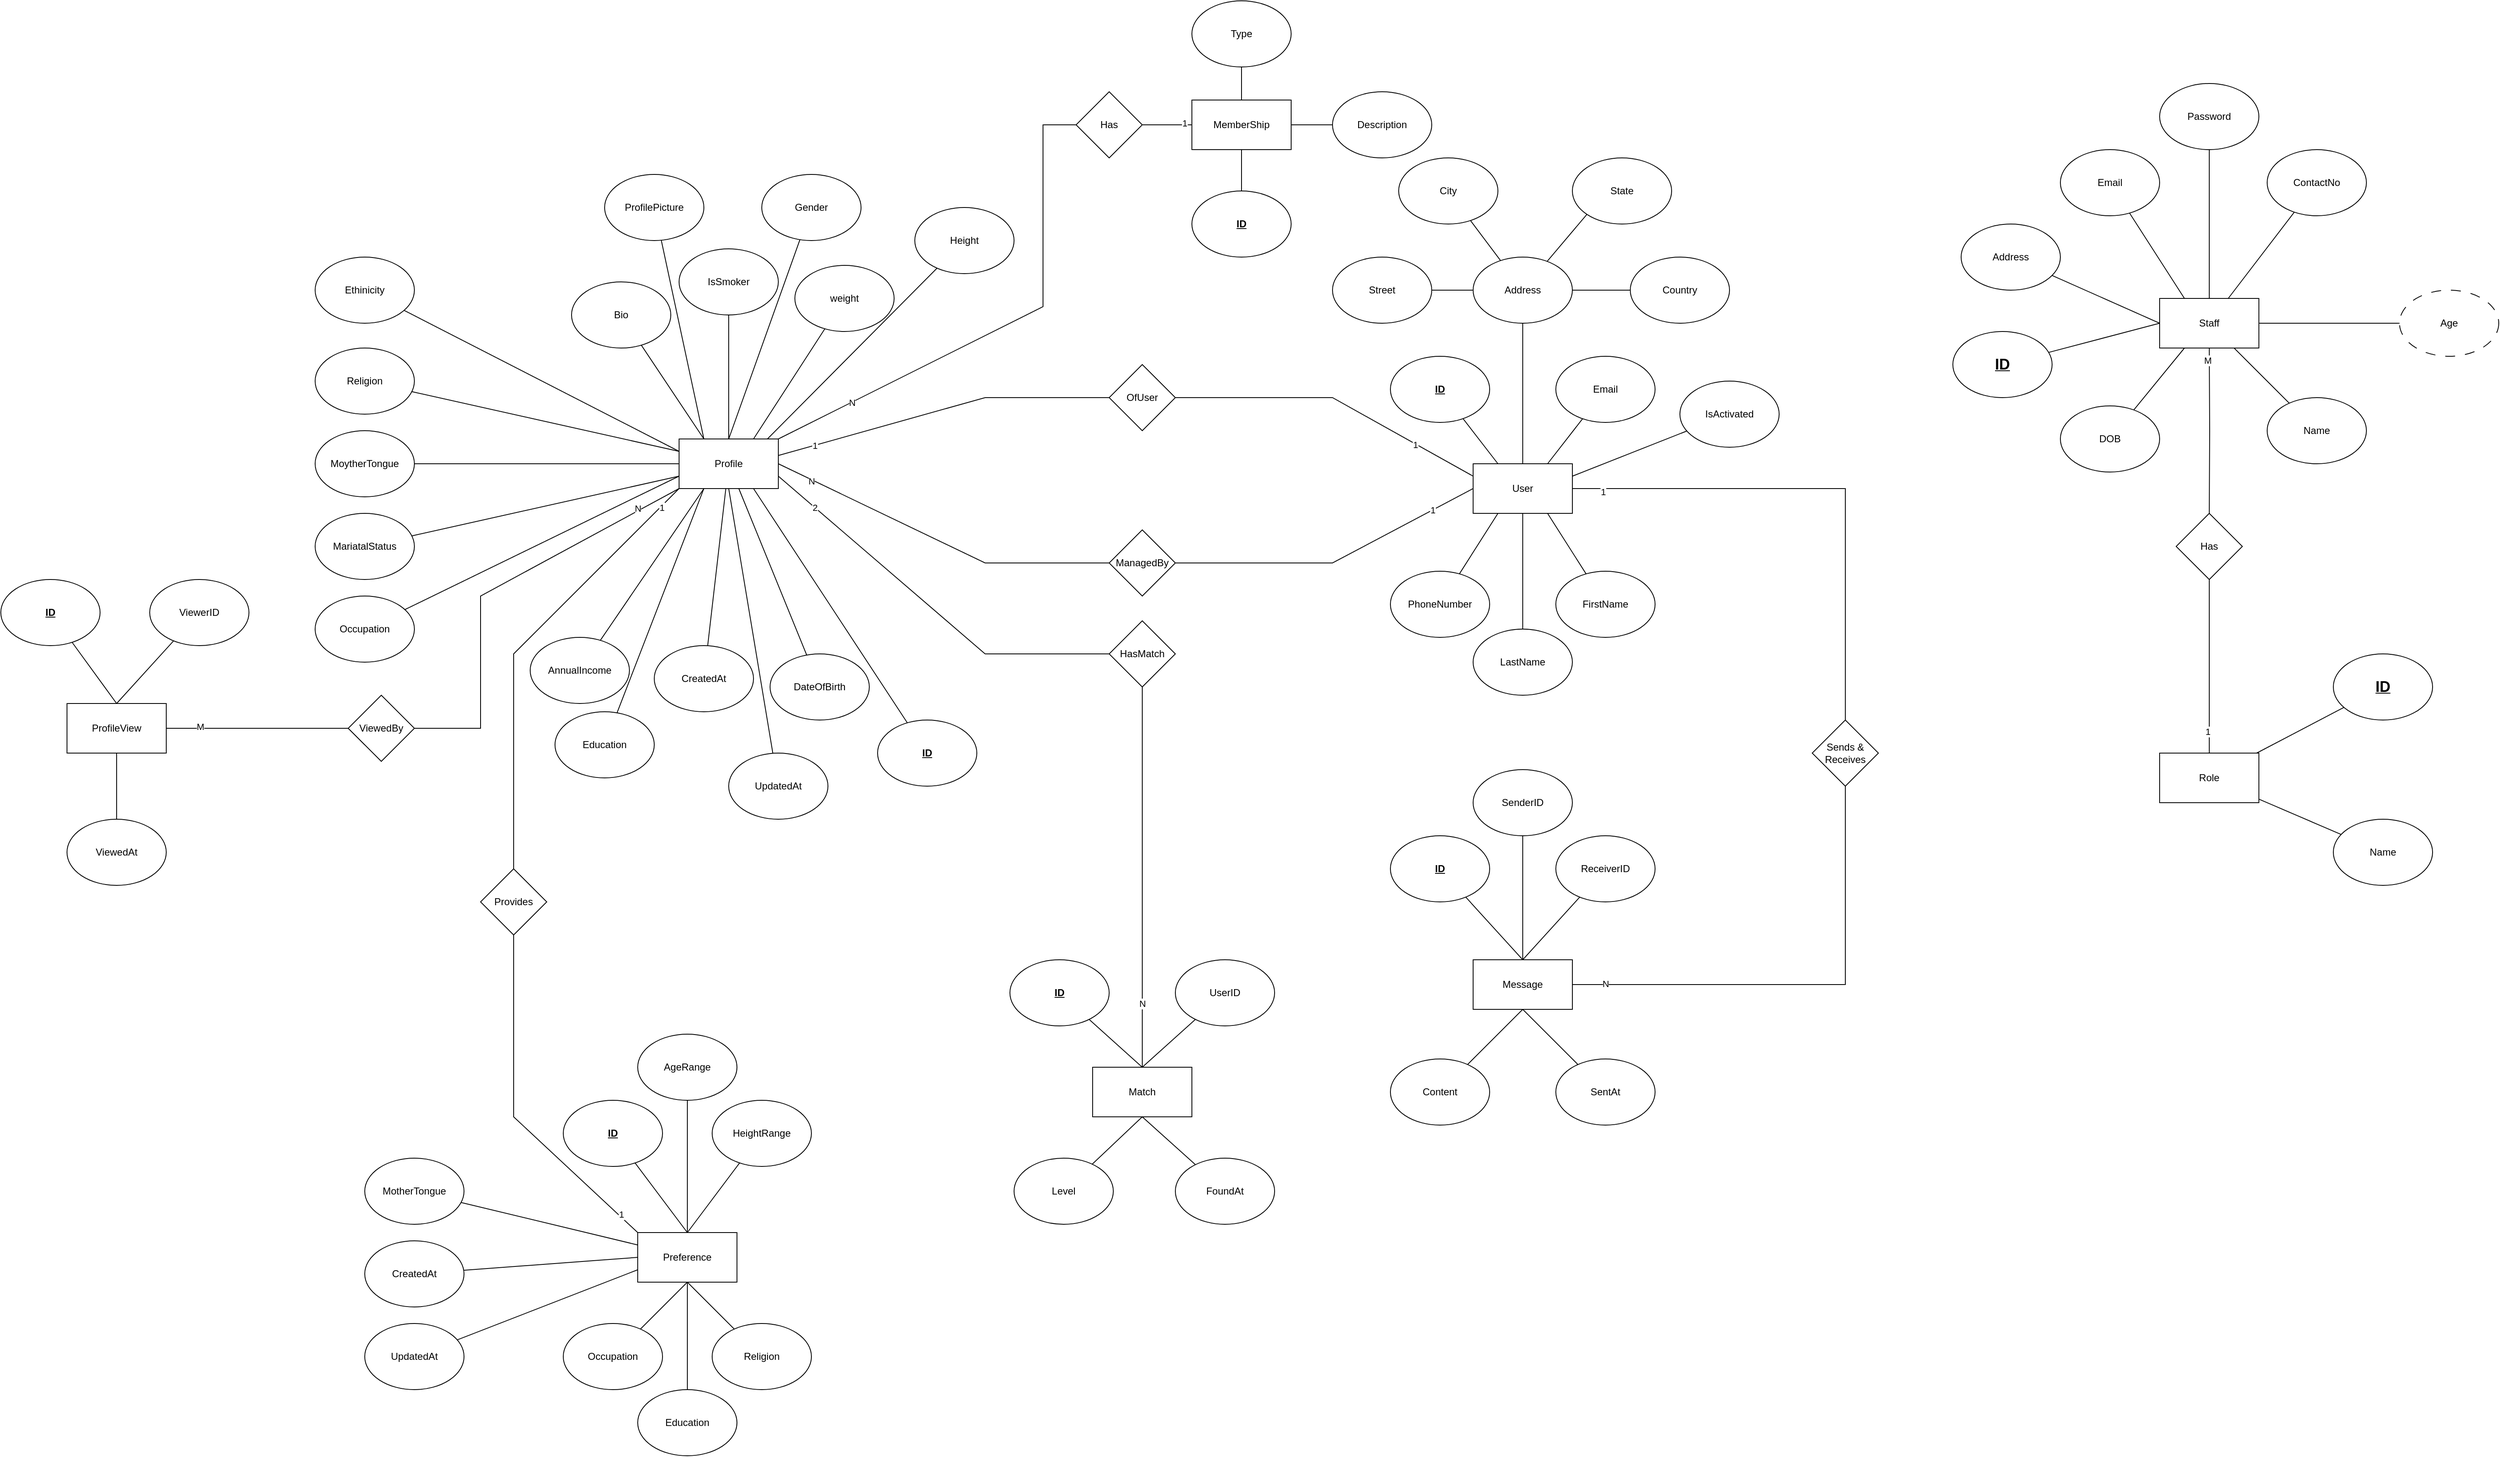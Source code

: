 <mxfile version="24.3.1" type="device">
  <diagram id="R2lEEEUBdFMjLlhIrx00" name="Page-1">
    <mxGraphModel dx="2096" dy="1681" grid="1" gridSize="10" guides="1" tooltips="1" connect="1" arrows="1" fold="1" page="1" pageScale="1" pageWidth="850" pageHeight="1100" math="0" shadow="0" extFonts="Permanent Marker^https://fonts.googleapis.com/css?family=Permanent+Marker">
      <root>
        <mxCell id="0" />
        <mxCell id="1" parent="0" />
        <mxCell id="hpJ25cg99E9ZZXq1IkF3-1" value="Profile" style="rounded=0;whiteSpace=wrap;html=1;" vertex="1" parent="1">
          <mxGeometry x="80" y="520" width="120" height="60" as="geometry" />
        </mxCell>
        <mxCell id="hpJ25cg99E9ZZXq1IkF3-52" style="edgeStyle=none;rounded=0;orthogonalLoop=1;jettySize=auto;html=1;entryX=1;entryY=0.5;entryDx=0;entryDy=0;endArrow=none;endFill=0;exitX=0;exitY=0.25;exitDx=0;exitDy=0;" edge="1" parent="1" source="hpJ25cg99E9ZZXq1IkF3-2" target="hpJ25cg99E9ZZXq1IkF3-50">
          <mxGeometry relative="1" as="geometry">
            <Array as="points">
              <mxPoint x="870" y="470" />
            </Array>
          </mxGeometry>
        </mxCell>
        <mxCell id="hpJ25cg99E9ZZXq1IkF3-54" value="1" style="edgeLabel;html=1;align=center;verticalAlign=middle;resizable=0;points=[];" vertex="1" connectable="0" parent="hpJ25cg99E9ZZXq1IkF3-52">
          <mxGeometry x="-0.583" y="1" relative="1" as="geometry">
            <mxPoint as="offset" />
          </mxGeometry>
        </mxCell>
        <mxCell id="hpJ25cg99E9ZZXq1IkF3-2" value="User" style="rounded=0;whiteSpace=wrap;html=1;" vertex="1" parent="1">
          <mxGeometry x="1040" y="550" width="120" height="60" as="geometry" />
        </mxCell>
        <mxCell id="hpJ25cg99E9ZZXq1IkF3-32" style="edgeStyle=none;rounded=0;orthogonalLoop=1;jettySize=auto;html=1;entryX=0.75;entryY=1;entryDx=0;entryDy=0;endArrow=none;endFill=0;" edge="1" parent="1" source="hpJ25cg99E9ZZXq1IkF3-3" target="hpJ25cg99E9ZZXq1IkF3-1">
          <mxGeometry relative="1" as="geometry" />
        </mxCell>
        <mxCell id="hpJ25cg99E9ZZXq1IkF3-3" value="&lt;b&gt;&lt;u&gt;ID&lt;/u&gt;&lt;/b&gt;" style="ellipse;whiteSpace=wrap;html=1;" vertex="1" parent="1">
          <mxGeometry x="320" y="860" width="120" height="80" as="geometry" />
        </mxCell>
        <mxCell id="hpJ25cg99E9ZZXq1IkF3-47" style="edgeStyle=none;rounded=0;orthogonalLoop=1;jettySize=auto;html=1;entryX=0.75;entryY=1;entryDx=0;entryDy=0;endArrow=none;endFill=0;" edge="1" parent="1" source="hpJ25cg99E9ZZXq1IkF3-4" target="hpJ25cg99E9ZZXq1IkF3-2">
          <mxGeometry relative="1" as="geometry" />
        </mxCell>
        <mxCell id="hpJ25cg99E9ZZXq1IkF3-4" value="FirstName" style="ellipse;whiteSpace=wrap;html=1;" vertex="1" parent="1">
          <mxGeometry x="1140" y="680" width="120" height="80" as="geometry" />
        </mxCell>
        <mxCell id="hpJ25cg99E9ZZXq1IkF3-42" style="edgeStyle=none;rounded=0;orthogonalLoop=1;jettySize=auto;html=1;entryX=0;entryY=0.25;entryDx=0;entryDy=0;endArrow=none;endFill=0;" edge="1" parent="1" source="hpJ25cg99E9ZZXq1IkF3-5" target="hpJ25cg99E9ZZXq1IkF3-1">
          <mxGeometry relative="1" as="geometry" />
        </mxCell>
        <mxCell id="hpJ25cg99E9ZZXq1IkF3-5" value="Ethinicity" style="ellipse;whiteSpace=wrap;html=1;" vertex="1" parent="1">
          <mxGeometry x="-360" y="300" width="120" height="80" as="geometry" />
        </mxCell>
        <mxCell id="hpJ25cg99E9ZZXq1IkF3-49" style="edgeStyle=none;rounded=0;orthogonalLoop=1;jettySize=auto;html=1;entryX=0.25;entryY=1;entryDx=0;entryDy=0;endArrow=none;endFill=0;" edge="1" parent="1" source="hpJ25cg99E9ZZXq1IkF3-6" target="hpJ25cg99E9ZZXq1IkF3-2">
          <mxGeometry relative="1" as="geometry" />
        </mxCell>
        <mxCell id="hpJ25cg99E9ZZXq1IkF3-6" value="PhoneNumber" style="ellipse;whiteSpace=wrap;html=1;" vertex="1" parent="1">
          <mxGeometry x="940" y="680" width="120" height="80" as="geometry" />
        </mxCell>
        <mxCell id="hpJ25cg99E9ZZXq1IkF3-29" style="edgeStyle=none;rounded=0;orthogonalLoop=1;jettySize=auto;html=1;entryX=0.5;entryY=0;entryDx=0;entryDy=0;endArrow=none;endFill=0;" edge="1" parent="1" source="hpJ25cg99E9ZZXq1IkF3-7" target="hpJ25cg99E9ZZXq1IkF3-1">
          <mxGeometry relative="1" as="geometry" />
        </mxCell>
        <mxCell id="hpJ25cg99E9ZZXq1IkF3-7" value="Gender" style="ellipse;whiteSpace=wrap;html=1;" vertex="1" parent="1">
          <mxGeometry x="180" y="200" width="120" height="80" as="geometry" />
        </mxCell>
        <mxCell id="hpJ25cg99E9ZZXq1IkF3-48" style="edgeStyle=none;rounded=0;orthogonalLoop=1;jettySize=auto;html=1;entryX=0.5;entryY=1;entryDx=0;entryDy=0;endArrow=none;endFill=0;" edge="1" parent="1" source="hpJ25cg99E9ZZXq1IkF3-8" target="hpJ25cg99E9ZZXq1IkF3-2">
          <mxGeometry relative="1" as="geometry" />
        </mxCell>
        <mxCell id="hpJ25cg99E9ZZXq1IkF3-8" value="LastName" style="ellipse;whiteSpace=wrap;html=1;" vertex="1" parent="1">
          <mxGeometry x="1040" y="750" width="120" height="80" as="geometry" />
        </mxCell>
        <mxCell id="hpJ25cg99E9ZZXq1IkF3-33" style="edgeStyle=none;rounded=0;orthogonalLoop=1;jettySize=auto;html=1;endArrow=none;endFill=0;" edge="1" parent="1" source="hpJ25cg99E9ZZXq1IkF3-9" target="hpJ25cg99E9ZZXq1IkF3-1">
          <mxGeometry relative="1" as="geometry" />
        </mxCell>
        <mxCell id="hpJ25cg99E9ZZXq1IkF3-9" value="DateOfBirth" style="ellipse;whiteSpace=wrap;html=1;" vertex="1" parent="1">
          <mxGeometry x="190" y="780" width="120" height="80" as="geometry" />
        </mxCell>
        <mxCell id="hpJ25cg99E9ZZXq1IkF3-45" style="edgeStyle=none;rounded=0;orthogonalLoop=1;jettySize=auto;html=1;entryX=0.75;entryY=0;entryDx=0;entryDy=0;endArrow=none;endFill=0;" edge="1" parent="1" source="hpJ25cg99E9ZZXq1IkF3-10" target="hpJ25cg99E9ZZXq1IkF3-2">
          <mxGeometry relative="1" as="geometry" />
        </mxCell>
        <mxCell id="hpJ25cg99E9ZZXq1IkF3-10" value="Email" style="ellipse;whiteSpace=wrap;html=1;" vertex="1" parent="1">
          <mxGeometry x="1140" y="420" width="120" height="80" as="geometry" />
        </mxCell>
        <mxCell id="hpJ25cg99E9ZZXq1IkF3-41" style="edgeStyle=none;rounded=0;orthogonalLoop=1;jettySize=auto;html=1;entryX=0;entryY=0.25;entryDx=0;entryDy=0;endArrow=none;endFill=0;" edge="1" parent="1" source="hpJ25cg99E9ZZXq1IkF3-11" target="hpJ25cg99E9ZZXq1IkF3-1">
          <mxGeometry relative="1" as="geometry" />
        </mxCell>
        <mxCell id="hpJ25cg99E9ZZXq1IkF3-11" value="Religion" style="ellipse;whiteSpace=wrap;html=1;" vertex="1" parent="1">
          <mxGeometry x="-360" y="410" width="120" height="80" as="geometry" />
        </mxCell>
        <mxCell id="hpJ25cg99E9ZZXq1IkF3-44" style="edgeStyle=none;rounded=0;orthogonalLoop=1;jettySize=auto;html=1;endArrow=none;endFill=0;" edge="1" parent="1" source="hpJ25cg99E9ZZXq1IkF3-12" target="hpJ25cg99E9ZZXq1IkF3-2">
          <mxGeometry relative="1" as="geometry" />
        </mxCell>
        <mxCell id="hpJ25cg99E9ZZXq1IkF3-308" style="edgeStyle=none;rounded=0;orthogonalLoop=1;jettySize=auto;html=1;entryX=0;entryY=0.5;entryDx=0;entryDy=0;endArrow=none;endFill=0;" edge="1" parent="1" source="hpJ25cg99E9ZZXq1IkF3-12" target="hpJ25cg99E9ZZXq1IkF3-307">
          <mxGeometry relative="1" as="geometry" />
        </mxCell>
        <mxCell id="hpJ25cg99E9ZZXq1IkF3-309" style="edgeStyle=none;rounded=0;orthogonalLoop=1;jettySize=auto;html=1;entryX=0;entryY=1;entryDx=0;entryDy=0;endArrow=none;endFill=0;" edge="1" parent="1" source="hpJ25cg99E9ZZXq1IkF3-12" target="hpJ25cg99E9ZZXq1IkF3-306">
          <mxGeometry relative="1" as="geometry" />
        </mxCell>
        <mxCell id="hpJ25cg99E9ZZXq1IkF3-310" style="edgeStyle=none;rounded=0;orthogonalLoop=1;jettySize=auto;html=1;endArrow=none;endFill=0;" edge="1" parent="1" source="hpJ25cg99E9ZZXq1IkF3-12" target="hpJ25cg99E9ZZXq1IkF3-305">
          <mxGeometry relative="1" as="geometry" />
        </mxCell>
        <mxCell id="hpJ25cg99E9ZZXq1IkF3-311" style="edgeStyle=none;rounded=0;orthogonalLoop=1;jettySize=auto;html=1;endArrow=none;endFill=0;" edge="1" parent="1" source="hpJ25cg99E9ZZXq1IkF3-12" target="hpJ25cg99E9ZZXq1IkF3-304">
          <mxGeometry relative="1" as="geometry" />
        </mxCell>
        <mxCell id="hpJ25cg99E9ZZXq1IkF3-12" value="Address" style="ellipse;whiteSpace=wrap;html=1;" vertex="1" parent="1">
          <mxGeometry x="1040" y="300" width="120" height="80" as="geometry" />
        </mxCell>
        <mxCell id="hpJ25cg99E9ZZXq1IkF3-40" style="edgeStyle=none;rounded=0;orthogonalLoop=1;jettySize=auto;html=1;entryX=0;entryY=0.5;entryDx=0;entryDy=0;endArrow=none;endFill=0;" edge="1" parent="1" source="hpJ25cg99E9ZZXq1IkF3-13" target="hpJ25cg99E9ZZXq1IkF3-1">
          <mxGeometry relative="1" as="geometry" />
        </mxCell>
        <mxCell id="hpJ25cg99E9ZZXq1IkF3-13" value="MoytherTongue" style="ellipse;whiteSpace=wrap;html=1;" vertex="1" parent="1">
          <mxGeometry x="-360" y="510" width="120" height="80" as="geometry" />
        </mxCell>
        <mxCell id="hpJ25cg99E9ZZXq1IkF3-36" style="edgeStyle=none;rounded=0;orthogonalLoop=1;jettySize=auto;html=1;entryX=0.25;entryY=1;entryDx=0;entryDy=0;endArrow=none;endFill=0;" edge="1" parent="1" source="hpJ25cg99E9ZZXq1IkF3-14" target="hpJ25cg99E9ZZXq1IkF3-1">
          <mxGeometry relative="1" as="geometry" />
        </mxCell>
        <mxCell id="hpJ25cg99E9ZZXq1IkF3-14" value="Education" style="ellipse;whiteSpace=wrap;html=1;" vertex="1" parent="1">
          <mxGeometry x="-70" y="850" width="120" height="80" as="geometry" />
        </mxCell>
        <mxCell id="hpJ25cg99E9ZZXq1IkF3-38" style="edgeStyle=none;rounded=0;orthogonalLoop=1;jettySize=auto;html=1;entryX=0;entryY=0.75;entryDx=0;entryDy=0;endArrow=none;endFill=0;" edge="1" parent="1" source="hpJ25cg99E9ZZXq1IkF3-15" target="hpJ25cg99E9ZZXq1IkF3-1">
          <mxGeometry relative="1" as="geometry" />
        </mxCell>
        <mxCell id="hpJ25cg99E9ZZXq1IkF3-15" value="Occupation" style="ellipse;whiteSpace=wrap;html=1;" vertex="1" parent="1">
          <mxGeometry x="-360" y="710" width="120" height="80" as="geometry" />
        </mxCell>
        <mxCell id="hpJ25cg99E9ZZXq1IkF3-37" style="edgeStyle=none;rounded=0;orthogonalLoop=1;jettySize=auto;html=1;entryX=0.25;entryY=1;entryDx=0;entryDy=0;endArrow=none;endFill=0;" edge="1" parent="1" source="hpJ25cg99E9ZZXq1IkF3-16" target="hpJ25cg99E9ZZXq1IkF3-1">
          <mxGeometry relative="1" as="geometry" />
        </mxCell>
        <mxCell id="hpJ25cg99E9ZZXq1IkF3-16" value="AnnualIncome" style="ellipse;whiteSpace=wrap;html=1;" vertex="1" parent="1">
          <mxGeometry x="-100" y="760" width="120" height="80" as="geometry" />
        </mxCell>
        <mxCell id="hpJ25cg99E9ZZXq1IkF3-31" style="edgeStyle=none;rounded=0;orthogonalLoop=1;jettySize=auto;html=1;entryX=0.888;entryY=0.004;entryDx=0;entryDy=0;endArrow=none;endFill=0;entryPerimeter=0;" edge="1" parent="1" source="hpJ25cg99E9ZZXq1IkF3-17" target="hpJ25cg99E9ZZXq1IkF3-1">
          <mxGeometry relative="1" as="geometry" />
        </mxCell>
        <mxCell id="hpJ25cg99E9ZZXq1IkF3-17" value="Height" style="ellipse;whiteSpace=wrap;html=1;" vertex="1" parent="1">
          <mxGeometry x="365" y="240" width="120" height="80" as="geometry" />
        </mxCell>
        <mxCell id="hpJ25cg99E9ZZXq1IkF3-30" style="edgeStyle=none;rounded=0;orthogonalLoop=1;jettySize=auto;html=1;entryX=0.75;entryY=0;entryDx=0;entryDy=0;endArrow=none;endFill=0;" edge="1" parent="1" source="hpJ25cg99E9ZZXq1IkF3-18" target="hpJ25cg99E9ZZXq1IkF3-1">
          <mxGeometry relative="1" as="geometry" />
        </mxCell>
        <mxCell id="hpJ25cg99E9ZZXq1IkF3-18" value="weight" style="ellipse;whiteSpace=wrap;html=1;" vertex="1" parent="1">
          <mxGeometry x="220" y="310" width="120" height="80" as="geometry" />
        </mxCell>
        <mxCell id="hpJ25cg99E9ZZXq1IkF3-39" style="edgeStyle=none;rounded=0;orthogonalLoop=1;jettySize=auto;html=1;entryX=0;entryY=0.75;entryDx=0;entryDy=0;endArrow=none;endFill=0;" edge="1" parent="1" source="hpJ25cg99E9ZZXq1IkF3-19" target="hpJ25cg99E9ZZXq1IkF3-1">
          <mxGeometry relative="1" as="geometry" />
        </mxCell>
        <mxCell id="hpJ25cg99E9ZZXq1IkF3-19" value="MariatalStatus" style="ellipse;whiteSpace=wrap;html=1;" vertex="1" parent="1">
          <mxGeometry x="-360" y="610" width="120" height="80" as="geometry" />
        </mxCell>
        <mxCell id="hpJ25cg99E9ZZXq1IkF3-27" style="edgeStyle=none;rounded=0;orthogonalLoop=1;jettySize=auto;html=1;entryX=0.25;entryY=0;entryDx=0;entryDy=0;endArrow=none;endFill=0;" edge="1" parent="1" source="hpJ25cg99E9ZZXq1IkF3-20" target="hpJ25cg99E9ZZXq1IkF3-1">
          <mxGeometry relative="1" as="geometry" />
        </mxCell>
        <mxCell id="hpJ25cg99E9ZZXq1IkF3-20" value="ProfilePicture" style="ellipse;whiteSpace=wrap;html=1;" vertex="1" parent="1">
          <mxGeometry x="-10" y="200" width="120" height="80" as="geometry" />
        </mxCell>
        <mxCell id="hpJ25cg99E9ZZXq1IkF3-26" style="edgeStyle=none;rounded=0;orthogonalLoop=1;jettySize=auto;html=1;entryX=0.25;entryY=0;entryDx=0;entryDy=0;endArrow=none;endFill=0;" edge="1" parent="1" source="hpJ25cg99E9ZZXq1IkF3-21" target="hpJ25cg99E9ZZXq1IkF3-1">
          <mxGeometry relative="1" as="geometry" />
        </mxCell>
        <mxCell id="hpJ25cg99E9ZZXq1IkF3-21" value="Bio" style="ellipse;whiteSpace=wrap;html=1;" vertex="1" parent="1">
          <mxGeometry x="-50" y="330" width="120" height="80" as="geometry" />
        </mxCell>
        <mxCell id="hpJ25cg99E9ZZXq1IkF3-35" style="edgeStyle=none;rounded=0;orthogonalLoop=1;jettySize=auto;html=1;endArrow=none;endFill=0;" edge="1" parent="1" source="hpJ25cg99E9ZZXq1IkF3-22" target="hpJ25cg99E9ZZXq1IkF3-1">
          <mxGeometry relative="1" as="geometry" />
        </mxCell>
        <mxCell id="hpJ25cg99E9ZZXq1IkF3-22" value="CreatedAt" style="ellipse;whiteSpace=wrap;html=1;" vertex="1" parent="1">
          <mxGeometry x="50" y="770" width="120" height="80" as="geometry" />
        </mxCell>
        <mxCell id="hpJ25cg99E9ZZXq1IkF3-34" style="edgeStyle=none;rounded=0;orthogonalLoop=1;jettySize=auto;html=1;entryX=0.5;entryY=1;entryDx=0;entryDy=0;endArrow=none;endFill=0;" edge="1" parent="1" source="hpJ25cg99E9ZZXq1IkF3-23" target="hpJ25cg99E9ZZXq1IkF3-1">
          <mxGeometry relative="1" as="geometry" />
        </mxCell>
        <mxCell id="hpJ25cg99E9ZZXq1IkF3-23" value="UpdatedAt" style="ellipse;whiteSpace=wrap;html=1;" vertex="1" parent="1">
          <mxGeometry x="140" y="900" width="120" height="80" as="geometry" />
        </mxCell>
        <mxCell id="hpJ25cg99E9ZZXq1IkF3-28" style="edgeStyle=none;rounded=0;orthogonalLoop=1;jettySize=auto;html=1;entryX=0.5;entryY=0;entryDx=0;entryDy=0;endArrow=none;endFill=0;" edge="1" parent="1" source="hpJ25cg99E9ZZXq1IkF3-24" target="hpJ25cg99E9ZZXq1IkF3-1">
          <mxGeometry relative="1" as="geometry" />
        </mxCell>
        <mxCell id="hpJ25cg99E9ZZXq1IkF3-24" value="IsSmoker" style="ellipse;whiteSpace=wrap;html=1;" vertex="1" parent="1">
          <mxGeometry x="80" y="290" width="120" height="80" as="geometry" />
        </mxCell>
        <mxCell id="hpJ25cg99E9ZZXq1IkF3-25" value="&lt;b&gt;&lt;u&gt;ID&lt;/u&gt;&lt;/b&gt;" style="ellipse;whiteSpace=wrap;html=1;" vertex="1" parent="1">
          <mxGeometry x="940" y="420" width="120" height="80" as="geometry" />
        </mxCell>
        <mxCell id="hpJ25cg99E9ZZXq1IkF3-51" style="edgeStyle=none;rounded=0;orthogonalLoop=1;jettySize=auto;html=1;endArrow=none;endFill=0;exitX=0;exitY=0.5;exitDx=0;exitDy=0;" edge="1" parent="1" source="hpJ25cg99E9ZZXq1IkF3-50">
          <mxGeometry relative="1" as="geometry">
            <mxPoint x="200" y="540" as="targetPoint" />
            <Array as="points">
              <mxPoint x="450" y="470" />
            </Array>
          </mxGeometry>
        </mxCell>
        <mxCell id="hpJ25cg99E9ZZXq1IkF3-53" value="1" style="edgeLabel;html=1;align=center;verticalAlign=middle;resizable=0;points=[];" vertex="1" connectable="0" parent="hpJ25cg99E9ZZXq1IkF3-51">
          <mxGeometry x="0.779" relative="1" as="geometry">
            <mxPoint as="offset" />
          </mxGeometry>
        </mxCell>
        <mxCell id="hpJ25cg99E9ZZXq1IkF3-50" value="OfUser" style="rhombus;whiteSpace=wrap;html=1;" vertex="1" parent="1">
          <mxGeometry x="600" y="430" width="80" height="80" as="geometry" />
        </mxCell>
        <mxCell id="hpJ25cg99E9ZZXq1IkF3-56" style="edgeStyle=none;rounded=0;orthogonalLoop=1;jettySize=auto;html=1;entryX=0;entryY=0.5;entryDx=0;entryDy=0;endArrow=none;endFill=0;exitX=1;exitY=0.5;exitDx=0;exitDy=0;" edge="1" parent="1" source="hpJ25cg99E9ZZXq1IkF3-55" target="hpJ25cg99E9ZZXq1IkF3-2">
          <mxGeometry relative="1" as="geometry">
            <Array as="points">
              <mxPoint x="870" y="670" />
            </Array>
          </mxGeometry>
        </mxCell>
        <mxCell id="hpJ25cg99E9ZZXq1IkF3-58" value="1" style="edgeLabel;html=1;align=center;verticalAlign=middle;resizable=0;points=[];" vertex="1" connectable="0" parent="hpJ25cg99E9ZZXq1IkF3-56">
          <mxGeometry x="0.712" relative="1" as="geometry">
            <mxPoint x="-1" as="offset" />
          </mxGeometry>
        </mxCell>
        <mxCell id="hpJ25cg99E9ZZXq1IkF3-55" value="ManagedBy" style="rhombus;whiteSpace=wrap;html=1;" vertex="1" parent="1">
          <mxGeometry x="600" y="630" width="80" height="80" as="geometry" />
        </mxCell>
        <mxCell id="hpJ25cg99E9ZZXq1IkF3-57" style="edgeStyle=none;rounded=0;orthogonalLoop=1;jettySize=auto;html=1;entryX=1;entryY=0.5;entryDx=0;entryDy=0;endArrow=none;endFill=0;exitX=0;exitY=0.5;exitDx=0;exitDy=0;" edge="1" parent="1" source="hpJ25cg99E9ZZXq1IkF3-55" target="hpJ25cg99E9ZZXq1IkF3-1">
          <mxGeometry relative="1" as="geometry">
            <Array as="points">
              <mxPoint x="450" y="670" />
            </Array>
          </mxGeometry>
        </mxCell>
        <mxCell id="hpJ25cg99E9ZZXq1IkF3-59" value="N" style="edgeLabel;html=1;align=center;verticalAlign=middle;resizable=0;points=[];" vertex="1" connectable="0" parent="hpJ25cg99E9ZZXq1IkF3-57">
          <mxGeometry x="0.791" y="1" relative="1" as="geometry">
            <mxPoint as="offset" />
          </mxGeometry>
        </mxCell>
        <mxCell id="hpJ25cg99E9ZZXq1IkF3-74" value="Preference" style="rounded=0;whiteSpace=wrap;html=1;" vertex="1" parent="1">
          <mxGeometry x="30" y="1480" width="120" height="60" as="geometry" />
        </mxCell>
        <mxCell id="hpJ25cg99E9ZZXq1IkF3-75" style="edgeStyle=none;rounded=0;orthogonalLoop=1;jettySize=auto;html=1;entryX=0.5;entryY=1;entryDx=0;entryDy=0;endArrow=none;endFill=0;" edge="1" source="hpJ25cg99E9ZZXq1IkF3-76" target="hpJ25cg99E9ZZXq1IkF3-74" parent="1">
          <mxGeometry relative="1" as="geometry" />
        </mxCell>
        <mxCell id="hpJ25cg99E9ZZXq1IkF3-76" value="Religion" style="ellipse;whiteSpace=wrap;html=1;" vertex="1" parent="1">
          <mxGeometry x="120" y="1590" width="120" height="80" as="geometry" />
        </mxCell>
        <mxCell id="hpJ25cg99E9ZZXq1IkF3-77" style="edgeStyle=none;rounded=0;orthogonalLoop=1;jettySize=auto;html=1;entryX=0.5;entryY=1;entryDx=0;entryDy=0;endArrow=none;endFill=0;" edge="1" source="hpJ25cg99E9ZZXq1IkF3-78" target="hpJ25cg99E9ZZXq1IkF3-74" parent="1">
          <mxGeometry relative="1" as="geometry" />
        </mxCell>
        <mxCell id="hpJ25cg99E9ZZXq1IkF3-78" value="Occupation" style="ellipse;whiteSpace=wrap;html=1;" vertex="1" parent="1">
          <mxGeometry x="-60" y="1590" width="120" height="80" as="geometry" />
        </mxCell>
        <mxCell id="hpJ25cg99E9ZZXq1IkF3-79" style="edgeStyle=none;rounded=0;orthogonalLoop=1;jettySize=auto;html=1;entryX=0.5;entryY=1;entryDx=0;entryDy=0;endArrow=none;endFill=0;" edge="1" source="hpJ25cg99E9ZZXq1IkF3-80" target="hpJ25cg99E9ZZXq1IkF3-74" parent="1">
          <mxGeometry relative="1" as="geometry" />
        </mxCell>
        <mxCell id="hpJ25cg99E9ZZXq1IkF3-80" value="Education" style="ellipse;whiteSpace=wrap;html=1;" vertex="1" parent="1">
          <mxGeometry x="30" y="1670" width="120" height="80" as="geometry" />
        </mxCell>
        <mxCell id="hpJ25cg99E9ZZXq1IkF3-81" style="edgeStyle=none;rounded=0;orthogonalLoop=1;jettySize=auto;html=1;entryX=0.5;entryY=0;entryDx=0;entryDy=0;endArrow=none;endFill=0;" edge="1" source="hpJ25cg99E9ZZXq1IkF3-82" target="hpJ25cg99E9ZZXq1IkF3-74" parent="1">
          <mxGeometry relative="1" as="geometry" />
        </mxCell>
        <mxCell id="hpJ25cg99E9ZZXq1IkF3-82" value="HeightRange" style="ellipse;whiteSpace=wrap;html=1;" vertex="1" parent="1">
          <mxGeometry x="120" y="1320" width="120" height="80" as="geometry" />
        </mxCell>
        <mxCell id="hpJ25cg99E9ZZXq1IkF3-83" style="edgeStyle=none;rounded=0;orthogonalLoop=1;jettySize=auto;html=1;endArrow=none;endFill=0;" edge="1" source="hpJ25cg99E9ZZXq1IkF3-84" target="hpJ25cg99E9ZZXq1IkF3-74" parent="1">
          <mxGeometry relative="1" as="geometry" />
        </mxCell>
        <mxCell id="hpJ25cg99E9ZZXq1IkF3-84" value="AgeRange" style="ellipse;whiteSpace=wrap;html=1;" vertex="1" parent="1">
          <mxGeometry x="30" y="1240" width="120" height="80" as="geometry" />
        </mxCell>
        <mxCell id="hpJ25cg99E9ZZXq1IkF3-85" style="edgeStyle=none;rounded=0;orthogonalLoop=1;jettySize=auto;html=1;entryX=0.5;entryY=0;entryDx=0;entryDy=0;endArrow=none;endFill=0;" edge="1" source="hpJ25cg99E9ZZXq1IkF3-86" target="hpJ25cg99E9ZZXq1IkF3-74" parent="1">
          <mxGeometry relative="1" as="geometry" />
        </mxCell>
        <mxCell id="hpJ25cg99E9ZZXq1IkF3-86" value="&lt;b&gt;&lt;u&gt;ID&lt;/u&gt;&lt;/b&gt;" style="ellipse;whiteSpace=wrap;html=1;" vertex="1" parent="1">
          <mxGeometry x="-60" y="1320" width="120" height="80" as="geometry" />
        </mxCell>
        <mxCell id="hpJ25cg99E9ZZXq1IkF3-90" style="edgeStyle=none;rounded=0;orthogonalLoop=1;jettySize=auto;html=1;entryX=0;entryY=0.5;entryDx=0;entryDy=0;endArrow=none;endFill=0;" edge="1" parent="1" source="hpJ25cg99E9ZZXq1IkF3-87" target="hpJ25cg99E9ZZXq1IkF3-74">
          <mxGeometry relative="1" as="geometry" />
        </mxCell>
        <mxCell id="hpJ25cg99E9ZZXq1IkF3-87" value="CreatedAt" style="ellipse;whiteSpace=wrap;html=1;" vertex="1" parent="1">
          <mxGeometry x="-300" y="1490" width="120" height="80" as="geometry" />
        </mxCell>
        <mxCell id="hpJ25cg99E9ZZXq1IkF3-91" style="edgeStyle=none;rounded=0;orthogonalLoop=1;jettySize=auto;html=1;entryX=0;entryY=0.25;entryDx=0;entryDy=0;endArrow=none;endFill=0;" edge="1" parent="1" source="hpJ25cg99E9ZZXq1IkF3-88" target="hpJ25cg99E9ZZXq1IkF3-74">
          <mxGeometry relative="1" as="geometry" />
        </mxCell>
        <mxCell id="hpJ25cg99E9ZZXq1IkF3-88" value="MotherTongue" style="ellipse;whiteSpace=wrap;html=1;" vertex="1" parent="1">
          <mxGeometry x="-300" y="1390" width="120" height="80" as="geometry" />
        </mxCell>
        <mxCell id="hpJ25cg99E9ZZXq1IkF3-92" style="edgeStyle=none;rounded=0;orthogonalLoop=1;jettySize=auto;html=1;entryX=0;entryY=0.75;entryDx=0;entryDy=0;endArrow=none;endFill=0;" edge="1" parent="1" source="hpJ25cg99E9ZZXq1IkF3-89" target="hpJ25cg99E9ZZXq1IkF3-74">
          <mxGeometry relative="1" as="geometry" />
        </mxCell>
        <mxCell id="hpJ25cg99E9ZZXq1IkF3-89" value="UpdatedAt" style="ellipse;whiteSpace=wrap;html=1;" vertex="1" parent="1">
          <mxGeometry x="-300" y="1590" width="120" height="80" as="geometry" />
        </mxCell>
        <mxCell id="hpJ25cg99E9ZZXq1IkF3-109" style="edgeStyle=none;rounded=0;orthogonalLoop=1;jettySize=auto;html=1;entryX=0;entryY=1;entryDx=0;entryDy=0;endArrow=none;endFill=0;" edge="1" parent="1" source="hpJ25cg99E9ZZXq1IkF3-108" target="hpJ25cg99E9ZZXq1IkF3-1">
          <mxGeometry relative="1" as="geometry">
            <Array as="points">
              <mxPoint x="-120" y="780" />
            </Array>
          </mxGeometry>
        </mxCell>
        <mxCell id="hpJ25cg99E9ZZXq1IkF3-111" value="1" style="edgeLabel;html=1;align=center;verticalAlign=middle;resizable=0;points=[];" vertex="1" connectable="0" parent="hpJ25cg99E9ZZXq1IkF3-109">
          <mxGeometry x="0.886" y="-1" relative="1" as="geometry">
            <mxPoint as="offset" />
          </mxGeometry>
        </mxCell>
        <mxCell id="hpJ25cg99E9ZZXq1IkF3-110" style="edgeStyle=none;rounded=0;orthogonalLoop=1;jettySize=auto;html=1;entryX=0;entryY=0;entryDx=0;entryDy=0;endArrow=none;endFill=0;" edge="1" parent="1" source="hpJ25cg99E9ZZXq1IkF3-108" target="hpJ25cg99E9ZZXq1IkF3-74">
          <mxGeometry relative="1" as="geometry">
            <Array as="points">
              <mxPoint x="-120" y="1340" />
            </Array>
          </mxGeometry>
        </mxCell>
        <mxCell id="hpJ25cg99E9ZZXq1IkF3-112" value="1" style="edgeLabel;html=1;align=center;verticalAlign=middle;resizable=0;points=[];" vertex="1" connectable="0" parent="hpJ25cg99E9ZZXq1IkF3-110">
          <mxGeometry x="0.859" y="2" relative="1" as="geometry">
            <mxPoint as="offset" />
          </mxGeometry>
        </mxCell>
        <mxCell id="hpJ25cg99E9ZZXq1IkF3-108" value="Provides" style="rhombus;whiteSpace=wrap;html=1;" vertex="1" parent="1">
          <mxGeometry x="-160" y="1040" width="80" height="80" as="geometry" />
        </mxCell>
        <mxCell id="hpJ25cg99E9ZZXq1IkF3-115" value="Message" style="rounded=0;whiteSpace=wrap;html=1;" vertex="1" parent="1">
          <mxGeometry x="1040" y="1150" width="120" height="60" as="geometry" />
        </mxCell>
        <mxCell id="hpJ25cg99E9ZZXq1IkF3-116" style="edgeStyle=none;rounded=0;orthogonalLoop=1;jettySize=auto;html=1;entryX=0.5;entryY=1;entryDx=0;entryDy=0;endArrow=none;endFill=0;" edge="1" parent="1" source="hpJ25cg99E9ZZXq1IkF3-117" target="hpJ25cg99E9ZZXq1IkF3-115">
          <mxGeometry relative="1" as="geometry" />
        </mxCell>
        <mxCell id="hpJ25cg99E9ZZXq1IkF3-117" value="SentAt" style="ellipse;whiteSpace=wrap;html=1;" vertex="1" parent="1">
          <mxGeometry x="1140" y="1270" width="120" height="80" as="geometry" />
        </mxCell>
        <mxCell id="hpJ25cg99E9ZZXq1IkF3-118" style="edgeStyle=none;rounded=0;orthogonalLoop=1;jettySize=auto;html=1;entryX=0.5;entryY=1;entryDx=0;entryDy=0;endArrow=none;endFill=0;" edge="1" parent="1" source="hpJ25cg99E9ZZXq1IkF3-119" target="hpJ25cg99E9ZZXq1IkF3-115">
          <mxGeometry relative="1" as="geometry" />
        </mxCell>
        <mxCell id="hpJ25cg99E9ZZXq1IkF3-119" value="Content" style="ellipse;whiteSpace=wrap;html=1;" vertex="1" parent="1">
          <mxGeometry x="940" y="1270" width="120" height="80" as="geometry" />
        </mxCell>
        <mxCell id="hpJ25cg99E9ZZXq1IkF3-122" style="edgeStyle=none;rounded=0;orthogonalLoop=1;jettySize=auto;html=1;entryX=0.5;entryY=0;entryDx=0;entryDy=0;endArrow=none;endFill=0;" edge="1" parent="1" source="hpJ25cg99E9ZZXq1IkF3-123" target="hpJ25cg99E9ZZXq1IkF3-115">
          <mxGeometry relative="1" as="geometry" />
        </mxCell>
        <mxCell id="hpJ25cg99E9ZZXq1IkF3-123" value="ReceiverID" style="ellipse;whiteSpace=wrap;html=1;" vertex="1" parent="1">
          <mxGeometry x="1140" y="1000" width="120" height="80" as="geometry" />
        </mxCell>
        <mxCell id="hpJ25cg99E9ZZXq1IkF3-124" style="edgeStyle=none;rounded=0;orthogonalLoop=1;jettySize=auto;html=1;endArrow=none;endFill=0;" edge="1" parent="1" source="hpJ25cg99E9ZZXq1IkF3-125" target="hpJ25cg99E9ZZXq1IkF3-115">
          <mxGeometry relative="1" as="geometry" />
        </mxCell>
        <mxCell id="hpJ25cg99E9ZZXq1IkF3-125" value="SenderID" style="ellipse;whiteSpace=wrap;html=1;" vertex="1" parent="1">
          <mxGeometry x="1040" y="920" width="120" height="80" as="geometry" />
        </mxCell>
        <mxCell id="hpJ25cg99E9ZZXq1IkF3-126" style="edgeStyle=none;rounded=0;orthogonalLoop=1;jettySize=auto;html=1;entryX=0.5;entryY=0;entryDx=0;entryDy=0;endArrow=none;endFill=0;" edge="1" parent="1" source="hpJ25cg99E9ZZXq1IkF3-127" target="hpJ25cg99E9ZZXq1IkF3-115">
          <mxGeometry relative="1" as="geometry" />
        </mxCell>
        <mxCell id="hpJ25cg99E9ZZXq1IkF3-127" value="&lt;b&gt;&lt;u&gt;ID&lt;/u&gt;&lt;/b&gt;" style="ellipse;whiteSpace=wrap;html=1;" vertex="1" parent="1">
          <mxGeometry x="940" y="1000" width="120" height="80" as="geometry" />
        </mxCell>
        <mxCell id="hpJ25cg99E9ZZXq1IkF3-130" style="edgeStyle=none;rounded=0;orthogonalLoop=1;jettySize=auto;html=1;entryX=1;entryY=0.5;entryDx=0;entryDy=0;endArrow=none;endFill=0;" edge="1" parent="1" source="hpJ25cg99E9ZZXq1IkF3-129" target="hpJ25cg99E9ZZXq1IkF3-2">
          <mxGeometry relative="1" as="geometry">
            <Array as="points">
              <mxPoint x="1490" y="580" />
            </Array>
          </mxGeometry>
        </mxCell>
        <mxCell id="hpJ25cg99E9ZZXq1IkF3-302" value="1" style="edgeLabel;html=1;align=center;verticalAlign=middle;resizable=0;points=[];" vertex="1" connectable="0" parent="hpJ25cg99E9ZZXq1IkF3-130">
          <mxGeometry x="0.878" y="4" relative="1" as="geometry">
            <mxPoint as="offset" />
          </mxGeometry>
        </mxCell>
        <mxCell id="hpJ25cg99E9ZZXq1IkF3-131" style="edgeStyle=none;rounded=0;orthogonalLoop=1;jettySize=auto;html=1;entryX=1;entryY=0.5;entryDx=0;entryDy=0;endArrow=none;endFill=0;" edge="1" parent="1" source="hpJ25cg99E9ZZXq1IkF3-129" target="hpJ25cg99E9ZZXq1IkF3-115">
          <mxGeometry relative="1" as="geometry">
            <Array as="points">
              <mxPoint x="1490" y="1180" />
            </Array>
          </mxGeometry>
        </mxCell>
        <mxCell id="hpJ25cg99E9ZZXq1IkF3-303" value="N" style="edgeLabel;html=1;align=center;verticalAlign=middle;resizable=0;points=[];" vertex="1" connectable="0" parent="hpJ25cg99E9ZZXq1IkF3-131">
          <mxGeometry x="0.861" y="-1" relative="1" as="geometry">
            <mxPoint as="offset" />
          </mxGeometry>
        </mxCell>
        <mxCell id="hpJ25cg99E9ZZXq1IkF3-129" value="Sends &amp;amp; Receives" style="rhombus;whiteSpace=wrap;html=1;" vertex="1" parent="1">
          <mxGeometry x="1450" y="860" width="80" height="80" as="geometry" />
        </mxCell>
        <mxCell id="hpJ25cg99E9ZZXq1IkF3-133" style="edgeStyle=none;rounded=0;orthogonalLoop=1;jettySize=auto;html=1;entryX=1;entryY=0.25;entryDx=0;entryDy=0;endArrow=none;endFill=0;" edge="1" parent="1" source="hpJ25cg99E9ZZXq1IkF3-132" target="hpJ25cg99E9ZZXq1IkF3-2">
          <mxGeometry relative="1" as="geometry" />
        </mxCell>
        <mxCell id="hpJ25cg99E9ZZXq1IkF3-132" value="IsActivated" style="ellipse;whiteSpace=wrap;html=1;" vertex="1" parent="1">
          <mxGeometry x="1290" y="450" width="120" height="80" as="geometry" />
        </mxCell>
        <mxCell id="hpJ25cg99E9ZZXq1IkF3-149" style="edgeStyle=none;rounded=0;orthogonalLoop=1;jettySize=auto;html=1;entryX=1;entryY=0.5;entryDx=0;entryDy=0;endArrow=none;endFill=0;" edge="1" parent="1" source="hpJ25cg99E9ZZXq1IkF3-136" target="hpJ25cg99E9ZZXq1IkF3-150">
          <mxGeometry relative="1" as="geometry" />
        </mxCell>
        <mxCell id="hpJ25cg99E9ZZXq1IkF3-153" value="1" style="edgeLabel;html=1;align=center;verticalAlign=middle;resizable=0;points=[];" vertex="1" connectable="0" parent="hpJ25cg99E9ZZXq1IkF3-149">
          <mxGeometry x="-0.659" y="-2" relative="1" as="geometry">
            <mxPoint x="1" as="offset" />
          </mxGeometry>
        </mxCell>
        <mxCell id="hpJ25cg99E9ZZXq1IkF3-136" value="MemberShip" style="rounded=0;whiteSpace=wrap;html=1;" vertex="1" parent="1">
          <mxGeometry x="700" y="110" width="120" height="60" as="geometry" />
        </mxCell>
        <mxCell id="hpJ25cg99E9ZZXq1IkF3-141" style="edgeStyle=none;rounded=0;orthogonalLoop=1;jettySize=auto;html=1;endArrow=none;endFill=0;exitX=0.731;exitY=0.941;exitDx=0;exitDy=0;exitPerimeter=0;entryX=0.25;entryY=0;entryDx=0;entryDy=0;" edge="1" parent="1" source="hpJ25cg99E9ZZXq1IkF3-25" target="hpJ25cg99E9ZZXq1IkF3-2">
          <mxGeometry relative="1" as="geometry">
            <mxPoint x="1100" y="550" as="targetPoint" />
            <mxPoint x="1037.379" y="465.593" as="sourcePoint" />
          </mxGeometry>
        </mxCell>
        <mxCell id="hpJ25cg99E9ZZXq1IkF3-143" style="edgeStyle=none;rounded=0;orthogonalLoop=1;jettySize=auto;html=1;entryX=1;entryY=0.5;entryDx=0;entryDy=0;endArrow=none;endFill=0;" edge="1" source="hpJ25cg99E9ZZXq1IkF3-144" parent="1" target="hpJ25cg99E9ZZXq1IkF3-136">
          <mxGeometry relative="1" as="geometry">
            <mxPoint x="760" y="110" as="targetPoint" />
          </mxGeometry>
        </mxCell>
        <mxCell id="hpJ25cg99E9ZZXq1IkF3-144" value="Description" style="ellipse;whiteSpace=wrap;html=1;" vertex="1" parent="1">
          <mxGeometry x="870" y="100" width="120" height="80" as="geometry" />
        </mxCell>
        <mxCell id="hpJ25cg99E9ZZXq1IkF3-145" style="edgeStyle=none;rounded=0;orthogonalLoop=1;jettySize=auto;html=1;endArrow=none;endFill=0;" edge="1" source="hpJ25cg99E9ZZXq1IkF3-146" parent="1">
          <mxGeometry relative="1" as="geometry">
            <mxPoint x="760" y="110" as="targetPoint" />
          </mxGeometry>
        </mxCell>
        <mxCell id="hpJ25cg99E9ZZXq1IkF3-146" value="Type" style="ellipse;whiteSpace=wrap;html=1;" vertex="1" parent="1">
          <mxGeometry x="700" y="-10" width="120" height="80" as="geometry" />
        </mxCell>
        <mxCell id="hpJ25cg99E9ZZXq1IkF3-147" style="edgeStyle=none;rounded=0;orthogonalLoop=1;jettySize=auto;html=1;entryX=0.5;entryY=1;entryDx=0;entryDy=0;endArrow=none;endFill=0;" edge="1" source="hpJ25cg99E9ZZXq1IkF3-148" parent="1" target="hpJ25cg99E9ZZXq1IkF3-136">
          <mxGeometry relative="1" as="geometry">
            <mxPoint x="760" y="110" as="targetPoint" />
          </mxGeometry>
        </mxCell>
        <mxCell id="hpJ25cg99E9ZZXq1IkF3-148" value="&lt;b&gt;&lt;u&gt;ID&lt;/u&gt;&lt;/b&gt;" style="ellipse;whiteSpace=wrap;html=1;" vertex="1" parent="1">
          <mxGeometry x="700" y="220" width="120" height="80" as="geometry" />
        </mxCell>
        <mxCell id="hpJ25cg99E9ZZXq1IkF3-151" style="edgeStyle=none;rounded=0;orthogonalLoop=1;jettySize=auto;html=1;endArrow=none;endFill=0;exitX=0;exitY=0.5;exitDx=0;exitDy=0;" edge="1" parent="1" source="hpJ25cg99E9ZZXq1IkF3-150" target="hpJ25cg99E9ZZXq1IkF3-1">
          <mxGeometry relative="1" as="geometry">
            <Array as="points">
              <mxPoint x="520" y="140" />
              <mxPoint x="520" y="360" />
            </Array>
          </mxGeometry>
        </mxCell>
        <mxCell id="hpJ25cg99E9ZZXq1IkF3-152" value="N" style="edgeLabel;html=1;align=center;verticalAlign=middle;resizable=0;points=[];" vertex="1" connectable="0" parent="hpJ25cg99E9ZZXq1IkF3-151">
          <mxGeometry x="0.681" relative="1" as="geometry">
            <mxPoint as="offset" />
          </mxGeometry>
        </mxCell>
        <mxCell id="hpJ25cg99E9ZZXq1IkF3-150" value="Has" style="rhombus;whiteSpace=wrap;html=1;" vertex="1" parent="1">
          <mxGeometry x="560" y="100" width="80" height="80" as="geometry" />
        </mxCell>
        <mxCell id="hpJ25cg99E9ZZXq1IkF3-156" value="&lt;b&gt;&lt;u&gt;ID&lt;/u&gt;&lt;/b&gt;" style="ellipse;whiteSpace=wrap;html=1;" vertex="1" parent="1">
          <mxGeometry x="480" y="1150" width="120" height="80" as="geometry" />
        </mxCell>
        <mxCell id="hpJ25cg99E9ZZXq1IkF3-158" value="UserID" style="ellipse;whiteSpace=wrap;html=1;" vertex="1" parent="1">
          <mxGeometry x="680" y="1150" width="120" height="80" as="geometry" />
        </mxCell>
        <mxCell id="hpJ25cg99E9ZZXq1IkF3-159" style="edgeStyle=none;rounded=0;orthogonalLoop=1;jettySize=auto;html=1;endArrow=none;endFill=0;exitX=0.5;exitY=1;exitDx=0;exitDy=0;" edge="1" source="hpJ25cg99E9ZZXq1IkF3-170" target="hpJ25cg99E9ZZXq1IkF3-162" parent="1">
          <mxGeometry relative="1" as="geometry">
            <mxPoint x="696.755" y="1309.941" as="sourcePoint" />
          </mxGeometry>
        </mxCell>
        <mxCell id="hpJ25cg99E9ZZXq1IkF3-173" value="N" style="edgeLabel;html=1;align=center;verticalAlign=middle;resizable=0;points=[];" vertex="1" connectable="0" parent="hpJ25cg99E9ZZXq1IkF3-159">
          <mxGeometry x="0.663" relative="1" as="geometry">
            <mxPoint as="offset" />
          </mxGeometry>
        </mxCell>
        <mxCell id="hpJ25cg99E9ZZXq1IkF3-179" style="edgeStyle=none;rounded=0;orthogonalLoop=1;jettySize=auto;html=1;entryX=0.5;entryY=0;entryDx=0;entryDy=0;endArrow=none;endFill=0;" edge="1" source="hpJ25cg99E9ZZXq1IkF3-177" target="hpJ25cg99E9ZZXq1IkF3-181" parent="hpJ25cg99E9ZZXq1IkF3-159">
          <mxGeometry relative="1" as="geometry" />
        </mxCell>
        <mxCell id="hpJ25cg99E9ZZXq1IkF3-160" style="edgeStyle=none;rounded=0;orthogonalLoop=1;jettySize=auto;html=1;entryX=0.5;entryY=0;entryDx=0;entryDy=0;endArrow=none;endFill=0;" edge="1" source="hpJ25cg99E9ZZXq1IkF3-156" target="hpJ25cg99E9ZZXq1IkF3-162" parent="1">
          <mxGeometry relative="1" as="geometry" />
        </mxCell>
        <mxCell id="hpJ25cg99E9ZZXq1IkF3-161" style="edgeStyle=none;rounded=0;orthogonalLoop=1;jettySize=auto;html=1;entryX=0.5;entryY=0;entryDx=0;entryDy=0;endArrow=none;endFill=0;" edge="1" source="hpJ25cg99E9ZZXq1IkF3-158" target="hpJ25cg99E9ZZXq1IkF3-162" parent="1">
          <mxGeometry relative="1" as="geometry" />
        </mxCell>
        <mxCell id="hpJ25cg99E9ZZXq1IkF3-162" value="Match" style="rounded=0;whiteSpace=wrap;html=1;" vertex="1" parent="1">
          <mxGeometry x="580" y="1280" width="120" height="60" as="geometry" />
        </mxCell>
        <mxCell id="hpJ25cg99E9ZZXq1IkF3-163" value="Level" style="ellipse;whiteSpace=wrap;html=1;" vertex="1" parent="1">
          <mxGeometry x="485" y="1390" width="120" height="80" as="geometry" />
        </mxCell>
        <mxCell id="hpJ25cg99E9ZZXq1IkF3-164" style="edgeStyle=none;rounded=0;orthogonalLoop=1;jettySize=auto;html=1;entryX=0.5;entryY=1;entryDx=0;entryDy=0;endArrow=none;endFill=0;" edge="1" source="hpJ25cg99E9ZZXq1IkF3-163" target="hpJ25cg99E9ZZXq1IkF3-162" parent="1">
          <mxGeometry relative="1" as="geometry" />
        </mxCell>
        <mxCell id="hpJ25cg99E9ZZXq1IkF3-167" value="FoundAt" style="ellipse;whiteSpace=wrap;html=1;" vertex="1" parent="1">
          <mxGeometry x="680" y="1390" width="120" height="80" as="geometry" />
        </mxCell>
        <mxCell id="hpJ25cg99E9ZZXq1IkF3-168" style="edgeStyle=none;rounded=0;orthogonalLoop=1;jettySize=auto;html=1;entryX=0.5;entryY=1;entryDx=0;entryDy=0;endArrow=none;endFill=0;" edge="1" source="hpJ25cg99E9ZZXq1IkF3-167" target="hpJ25cg99E9ZZXq1IkF3-162" parent="1">
          <mxGeometry relative="1" as="geometry" />
        </mxCell>
        <mxCell id="hpJ25cg99E9ZZXq1IkF3-171" style="edgeStyle=none;rounded=0;orthogonalLoop=1;jettySize=auto;html=1;entryX=1;entryY=0.75;entryDx=0;entryDy=0;endArrow=none;endFill=0;" edge="1" parent="1" source="hpJ25cg99E9ZZXq1IkF3-170" target="hpJ25cg99E9ZZXq1IkF3-1">
          <mxGeometry relative="1" as="geometry">
            <Array as="points">
              <mxPoint x="450" y="780" />
            </Array>
          </mxGeometry>
        </mxCell>
        <mxCell id="hpJ25cg99E9ZZXq1IkF3-172" value="2" style="edgeLabel;html=1;align=center;verticalAlign=middle;resizable=0;points=[];" vertex="1" connectable="0" parent="hpJ25cg99E9ZZXq1IkF3-171">
          <mxGeometry x="0.762" relative="1" as="geometry">
            <mxPoint as="offset" />
          </mxGeometry>
        </mxCell>
        <mxCell id="hpJ25cg99E9ZZXq1IkF3-170" value="HasMatch" style="rhombus;whiteSpace=wrap;html=1;" vertex="1" parent="1">
          <mxGeometry x="600" y="740" width="80" height="80" as="geometry" />
        </mxCell>
        <mxCell id="hpJ25cg99E9ZZXq1IkF3-177" value="&lt;b&gt;&lt;u&gt;ID&lt;/u&gt;&lt;/b&gt;" style="ellipse;whiteSpace=wrap;html=1;" vertex="1" parent="1">
          <mxGeometry x="-740" y="690" width="120" height="80" as="geometry" />
        </mxCell>
        <mxCell id="hpJ25cg99E9ZZXq1IkF3-178" value="ViewerID" style="ellipse;whiteSpace=wrap;html=1;" vertex="1" parent="1">
          <mxGeometry x="-560" y="690" width="120" height="80" as="geometry" />
        </mxCell>
        <mxCell id="hpJ25cg99E9ZZXq1IkF3-180" style="edgeStyle=none;rounded=0;orthogonalLoop=1;jettySize=auto;html=1;entryX=0.5;entryY=0;entryDx=0;entryDy=0;endArrow=none;endFill=0;" edge="1" source="hpJ25cg99E9ZZXq1IkF3-178" target="hpJ25cg99E9ZZXq1IkF3-181" parent="1">
          <mxGeometry relative="1" as="geometry" />
        </mxCell>
        <mxCell id="hpJ25cg99E9ZZXq1IkF3-188" style="edgeStyle=none;rounded=0;orthogonalLoop=1;jettySize=auto;html=1;entryX=0;entryY=1;entryDx=0;entryDy=0;endArrow=none;endFill=0;exitX=1;exitY=0.5;exitDx=0;exitDy=0;" edge="1" parent="1" source="hpJ25cg99E9ZZXq1IkF3-189" target="hpJ25cg99E9ZZXq1IkF3-1">
          <mxGeometry relative="1" as="geometry">
            <Array as="points">
              <mxPoint x="-160" y="870" />
              <mxPoint x="-160" y="710" />
            </Array>
          </mxGeometry>
        </mxCell>
        <mxCell id="hpJ25cg99E9ZZXq1IkF3-301" value="N" style="edgeLabel;html=1;align=center;verticalAlign=middle;resizable=0;points=[];" vertex="1" connectable="0" parent="hpJ25cg99E9ZZXq1IkF3-188">
          <mxGeometry x="0.782" y="3" relative="1" as="geometry">
            <mxPoint as="offset" />
          </mxGeometry>
        </mxCell>
        <mxCell id="hpJ25cg99E9ZZXq1IkF3-181" value="ProfileView" style="rounded=0;whiteSpace=wrap;html=1;" vertex="1" parent="1">
          <mxGeometry x="-660" y="840" width="120" height="60" as="geometry" />
        </mxCell>
        <mxCell id="hpJ25cg99E9ZZXq1IkF3-182" value="ViewedAt" style="ellipse;whiteSpace=wrap;html=1;" vertex="1" parent="1">
          <mxGeometry x="-660" y="980" width="120" height="80" as="geometry" />
        </mxCell>
        <mxCell id="hpJ25cg99E9ZZXq1IkF3-183" style="edgeStyle=none;rounded=0;orthogonalLoop=1;jettySize=auto;html=1;entryX=0.5;entryY=1;entryDx=0;entryDy=0;endArrow=none;endFill=0;" edge="1" source="hpJ25cg99E9ZZXq1IkF3-182" target="hpJ25cg99E9ZZXq1IkF3-181" parent="1">
          <mxGeometry relative="1" as="geometry" />
        </mxCell>
        <mxCell id="hpJ25cg99E9ZZXq1IkF3-190" value="" style="edgeStyle=none;rounded=0;orthogonalLoop=1;jettySize=auto;html=1;entryX=0;entryY=1;entryDx=0;entryDy=0;endArrow=none;endFill=0;" edge="1" parent="1" source="hpJ25cg99E9ZZXq1IkF3-181" target="hpJ25cg99E9ZZXq1IkF3-189">
          <mxGeometry relative="1" as="geometry">
            <mxPoint x="-570" y="966" as="sourcePoint" />
            <mxPoint x="80" y="580" as="targetPoint" />
            <Array as="points">
              <mxPoint x="-320" y="870" />
            </Array>
          </mxGeometry>
        </mxCell>
        <mxCell id="hpJ25cg99E9ZZXq1IkF3-300" value="M" style="edgeLabel;html=1;align=center;verticalAlign=middle;resizable=0;points=[];" vertex="1" connectable="0" parent="hpJ25cg99E9ZZXq1IkF3-190">
          <mxGeometry x="-0.674" y="2" relative="1" as="geometry">
            <mxPoint as="offset" />
          </mxGeometry>
        </mxCell>
        <mxCell id="hpJ25cg99E9ZZXq1IkF3-189" value="ViewedBy" style="rhombus;whiteSpace=wrap;html=1;" vertex="1" parent="1">
          <mxGeometry x="-320" y="830" width="80" height="80" as="geometry" />
        </mxCell>
        <mxCell id="hpJ25cg99E9ZZXq1IkF3-245" style="edgeStyle=orthogonalEdgeStyle;rounded=0;orthogonalLoop=1;jettySize=auto;html=1;entryX=0.5;entryY=0;entryDx=0;entryDy=0;endArrow=none;endFill=0;" edge="1" parent="1" target="hpJ25cg99E9ZZXq1IkF3-271">
          <mxGeometry relative="1" as="geometry">
            <mxPoint x="1930" y="410" as="sourcePoint" />
          </mxGeometry>
        </mxCell>
        <mxCell id="hpJ25cg99E9ZZXq1IkF3-246" value="M" style="edgeLabel;html=1;align=center;verticalAlign=middle;resizable=0;points=[];" vertex="1" connectable="0" parent="hpJ25cg99E9ZZXq1IkF3-245">
          <mxGeometry x="-0.856" y="-2" relative="1" as="geometry">
            <mxPoint as="offset" />
          </mxGeometry>
        </mxCell>
        <mxCell id="hpJ25cg99E9ZZXq1IkF3-247" value="Staff" style="rounded=0;whiteSpace=wrap;html=1;" vertex="1" parent="1">
          <mxGeometry x="1870" y="350" width="120" height="60" as="geometry" />
        </mxCell>
        <mxCell id="hpJ25cg99E9ZZXq1IkF3-248" style="rounded=0;orthogonalLoop=1;jettySize=auto;html=1;endArrow=none;endFill=0;" edge="1" parent="1" source="hpJ25cg99E9ZZXq1IkF3-249" target="hpJ25cg99E9ZZXq1IkF3-247">
          <mxGeometry relative="1" as="geometry" />
        </mxCell>
        <mxCell id="hpJ25cg99E9ZZXq1IkF3-249" value="Password" style="ellipse;whiteSpace=wrap;html=1;" vertex="1" parent="1">
          <mxGeometry x="1870" y="90" width="120" height="80" as="geometry" />
        </mxCell>
        <mxCell id="hpJ25cg99E9ZZXq1IkF3-250" style="rounded=0;orthogonalLoop=1;jettySize=auto;html=1;entryX=0;entryY=0.5;entryDx=0;entryDy=0;endArrow=none;endFill=0;" edge="1" parent="1" source="hpJ25cg99E9ZZXq1IkF3-251" target="hpJ25cg99E9ZZXq1IkF3-247">
          <mxGeometry relative="1" as="geometry" />
        </mxCell>
        <mxCell id="hpJ25cg99E9ZZXq1IkF3-251" value="&lt;u&gt;&lt;font style=&quot;font-size: 18px;&quot;&gt;&lt;b&gt;ID&lt;/b&gt;&lt;/font&gt;&lt;/u&gt;" style="ellipse;whiteSpace=wrap;html=1;" vertex="1" parent="1">
          <mxGeometry x="1620" y="390" width="120" height="80" as="geometry" />
        </mxCell>
        <mxCell id="hpJ25cg99E9ZZXq1IkF3-252" style="rounded=0;orthogonalLoop=1;jettySize=auto;html=1;endArrow=none;endFill=0;" edge="1" parent="1" source="hpJ25cg99E9ZZXq1IkF3-253" target="hpJ25cg99E9ZZXq1IkF3-247">
          <mxGeometry relative="1" as="geometry" />
        </mxCell>
        <mxCell id="hpJ25cg99E9ZZXq1IkF3-253" value="Name" style="ellipse;whiteSpace=wrap;html=1;" vertex="1" parent="1">
          <mxGeometry x="2000" y="470" width="120" height="80" as="geometry" />
        </mxCell>
        <mxCell id="hpJ25cg99E9ZZXq1IkF3-254" style="rounded=0;orthogonalLoop=1;jettySize=auto;html=1;entryX=0.25;entryY=0;entryDx=0;entryDy=0;endArrow=none;endFill=0;" edge="1" parent="1" source="hpJ25cg99E9ZZXq1IkF3-255" target="hpJ25cg99E9ZZXq1IkF3-247">
          <mxGeometry relative="1" as="geometry" />
        </mxCell>
        <mxCell id="hpJ25cg99E9ZZXq1IkF3-255" value="Email" style="ellipse;whiteSpace=wrap;html=1;" vertex="1" parent="1">
          <mxGeometry x="1750" y="170" width="120" height="80" as="geometry" />
        </mxCell>
        <mxCell id="hpJ25cg99E9ZZXq1IkF3-256" style="rounded=0;orthogonalLoop=1;jettySize=auto;html=1;entryX=0;entryY=0.5;entryDx=0;entryDy=0;endArrow=none;endFill=0;" edge="1" parent="1" source="hpJ25cg99E9ZZXq1IkF3-257" target="hpJ25cg99E9ZZXq1IkF3-247">
          <mxGeometry relative="1" as="geometry" />
        </mxCell>
        <mxCell id="hpJ25cg99E9ZZXq1IkF3-257" value="Address" style="ellipse;whiteSpace=wrap;html=1;" vertex="1" parent="1">
          <mxGeometry x="1630" y="260" width="120" height="80" as="geometry" />
        </mxCell>
        <mxCell id="hpJ25cg99E9ZZXq1IkF3-258" style="rounded=0;orthogonalLoop=1;jettySize=auto;html=1;endArrow=none;endFill=0;" edge="1" parent="1" source="hpJ25cg99E9ZZXq1IkF3-259" target="hpJ25cg99E9ZZXq1IkF3-247">
          <mxGeometry relative="1" as="geometry" />
        </mxCell>
        <mxCell id="hpJ25cg99E9ZZXq1IkF3-259" value="ContactNo" style="ellipse;whiteSpace=wrap;html=1;" vertex="1" parent="1">
          <mxGeometry x="2000" y="170" width="120" height="80" as="geometry" />
        </mxCell>
        <mxCell id="hpJ25cg99E9ZZXq1IkF3-260" style="rounded=0;orthogonalLoop=1;jettySize=auto;html=1;endArrow=none;endFill=0;entryX=0.25;entryY=1;entryDx=0;entryDy=0;" edge="1" parent="1" source="hpJ25cg99E9ZZXq1IkF3-261" target="hpJ25cg99E9ZZXq1IkF3-247">
          <mxGeometry relative="1" as="geometry" />
        </mxCell>
        <mxCell id="hpJ25cg99E9ZZXq1IkF3-261" value="DOB" style="ellipse;whiteSpace=wrap;html=1;" vertex="1" parent="1">
          <mxGeometry x="1750" y="480" width="120" height="80" as="geometry" />
        </mxCell>
        <mxCell id="hpJ25cg99E9ZZXq1IkF3-262" style="rounded=0;orthogonalLoop=1;jettySize=auto;html=1;endArrow=none;endFill=0;" edge="1" parent="1" source="hpJ25cg99E9ZZXq1IkF3-263" target="hpJ25cg99E9ZZXq1IkF3-247">
          <mxGeometry relative="1" as="geometry" />
        </mxCell>
        <mxCell id="hpJ25cg99E9ZZXq1IkF3-263" value="Age" style="ellipse;whiteSpace=wrap;html=1;dashed=1;dashPattern=12 12;" vertex="1" parent="1">
          <mxGeometry x="2160" y="340" width="120" height="80" as="geometry" />
        </mxCell>
        <mxCell id="hpJ25cg99E9ZZXq1IkF3-264" value="Role" style="rounded=0;whiteSpace=wrap;html=1;" vertex="1" parent="1">
          <mxGeometry x="1870" y="900" width="120" height="60" as="geometry" />
        </mxCell>
        <mxCell id="hpJ25cg99E9ZZXq1IkF3-265" style="rounded=0;orthogonalLoop=1;jettySize=auto;html=1;endArrow=none;endFill=0;" edge="1" parent="1" source="hpJ25cg99E9ZZXq1IkF3-266" target="hpJ25cg99E9ZZXq1IkF3-264">
          <mxGeometry relative="1" as="geometry" />
        </mxCell>
        <mxCell id="hpJ25cg99E9ZZXq1IkF3-266" value="Name" style="ellipse;whiteSpace=wrap;html=1;" vertex="1" parent="1">
          <mxGeometry x="2080" y="980" width="120" height="80" as="geometry" />
        </mxCell>
        <mxCell id="hpJ25cg99E9ZZXq1IkF3-267" style="rounded=0;orthogonalLoop=1;jettySize=auto;html=1;endArrow=none;endFill=0;" edge="1" parent="1" source="hpJ25cg99E9ZZXq1IkF3-268" target="hpJ25cg99E9ZZXq1IkF3-264">
          <mxGeometry relative="1" as="geometry" />
        </mxCell>
        <mxCell id="hpJ25cg99E9ZZXq1IkF3-268" value="&lt;u&gt;&lt;font style=&quot;font-size: 18px;&quot;&gt;&lt;b&gt;ID&lt;/b&gt;&lt;/font&gt;&lt;/u&gt;" style="ellipse;whiteSpace=wrap;html=1;" vertex="1" parent="1">
          <mxGeometry x="2080" y="780" width="120" height="80" as="geometry" />
        </mxCell>
        <mxCell id="hpJ25cg99E9ZZXq1IkF3-269" style="edgeStyle=orthogonalEdgeStyle;rounded=0;orthogonalLoop=1;jettySize=auto;html=1;entryX=0.5;entryY=0;entryDx=0;entryDy=0;endArrow=none;endFill=0;" edge="1" parent="1" source="hpJ25cg99E9ZZXq1IkF3-271" target="hpJ25cg99E9ZZXq1IkF3-264">
          <mxGeometry relative="1" as="geometry" />
        </mxCell>
        <mxCell id="hpJ25cg99E9ZZXq1IkF3-270" value="1" style="edgeLabel;html=1;align=center;verticalAlign=middle;resizable=0;points=[];" vertex="1" connectable="0" parent="hpJ25cg99E9ZZXq1IkF3-269">
          <mxGeometry x="0.757" y="-2" relative="1" as="geometry">
            <mxPoint y="-1" as="offset" />
          </mxGeometry>
        </mxCell>
        <mxCell id="hpJ25cg99E9ZZXq1IkF3-271" value="Has" style="rhombus;whiteSpace=wrap;html=1;" vertex="1" parent="1">
          <mxGeometry x="1890" y="610" width="80" height="80" as="geometry" />
        </mxCell>
        <mxCell id="hpJ25cg99E9ZZXq1IkF3-304" value="Street" style="ellipse;whiteSpace=wrap;html=1;" vertex="1" parent="1">
          <mxGeometry x="870" y="300" width="120" height="80" as="geometry" />
        </mxCell>
        <mxCell id="hpJ25cg99E9ZZXq1IkF3-305" value="City" style="ellipse;whiteSpace=wrap;html=1;" vertex="1" parent="1">
          <mxGeometry x="950" y="180" width="120" height="80" as="geometry" />
        </mxCell>
        <mxCell id="hpJ25cg99E9ZZXq1IkF3-306" value="State" style="ellipse;whiteSpace=wrap;html=1;" vertex="1" parent="1">
          <mxGeometry x="1160" y="180" width="120" height="80" as="geometry" />
        </mxCell>
        <mxCell id="hpJ25cg99E9ZZXq1IkF3-307" value="Country" style="ellipse;whiteSpace=wrap;html=1;" vertex="1" parent="1">
          <mxGeometry x="1230" y="300" width="120" height="80" as="geometry" />
        </mxCell>
      </root>
    </mxGraphModel>
  </diagram>
</mxfile>

